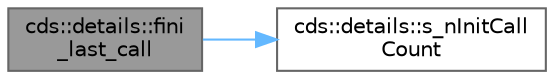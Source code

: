 digraph "cds::details::fini_last_call"
{
 // LATEX_PDF_SIZE
  bgcolor="transparent";
  edge [fontname=Helvetica,fontsize=10,labelfontname=Helvetica,labelfontsize=10];
  node [fontname=Helvetica,fontsize=10,shape=box,height=0.2,width=0.4];
  rankdir="LR";
  Node1 [id="Node000001",label="cds::details::fini\l_last_call",height=0.2,width=0.4,color="gray40", fillcolor="grey60", style="filled", fontcolor="black",tooltip=" "];
  Node1 -> Node2 [id="edge2_Node000001_Node000002",color="steelblue1",style="solid",tooltip=" "];
  Node2 [id="Node000002",label="cds::details::s_nInitCall\lCount",height=0.2,width=0.4,color="grey40", fillcolor="white", style="filled",URL="$namespacecds_1_1details.html#a82d31206b8c4d407193f2406818e75c3",tooltip=" "];
}

